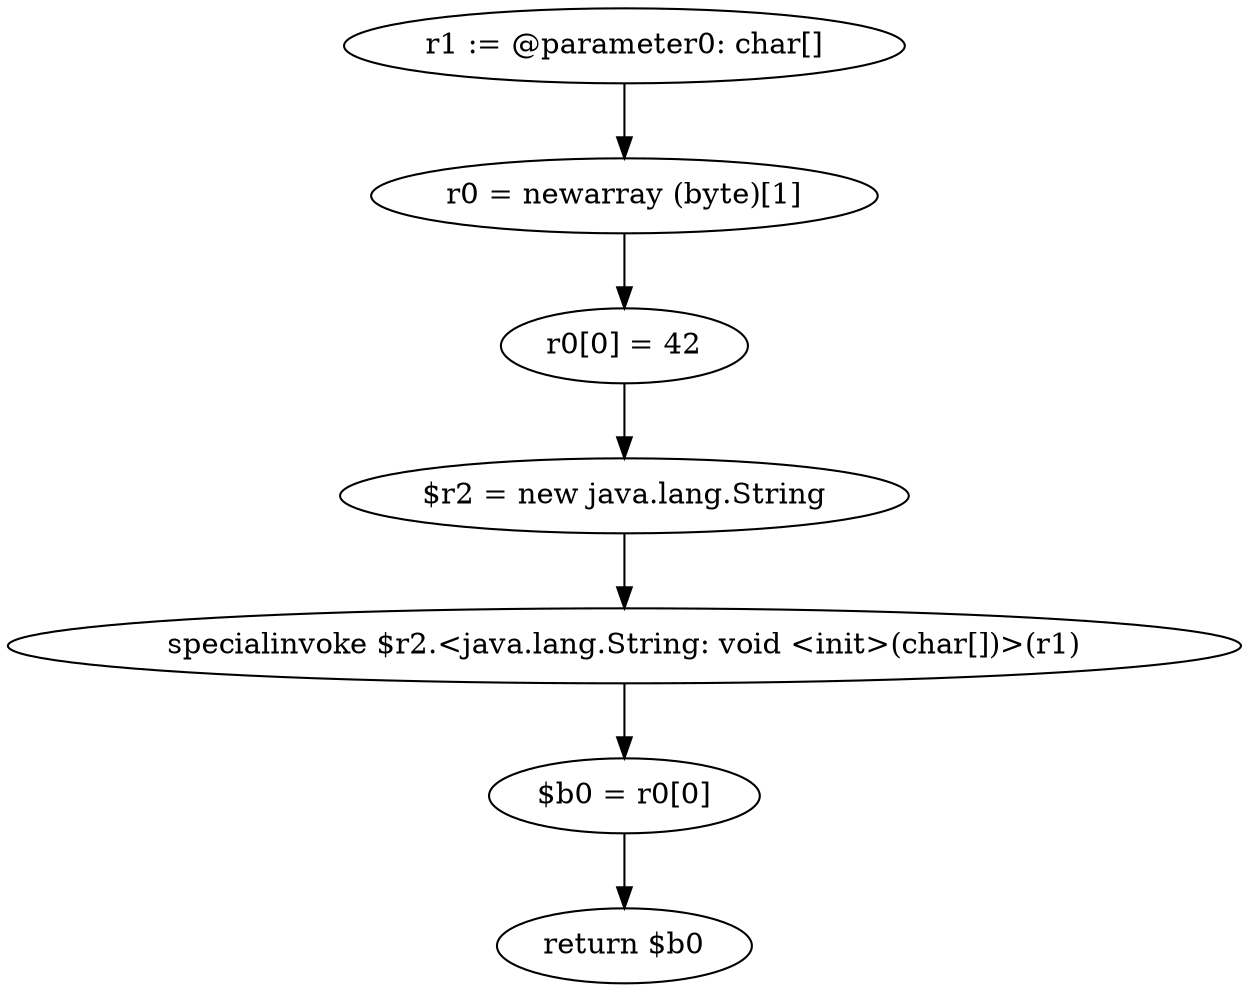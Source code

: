 digraph "unitGraph" {
    "r1 := @parameter0: char[]"
    "r0 = newarray (byte)[1]"
    "r0[0] = 42"
    "$r2 = new java.lang.String"
    "specialinvoke $r2.<java.lang.String: void <init>(char[])>(r1)"
    "$b0 = r0[0]"
    "return $b0"
    "r1 := @parameter0: char[]"->"r0 = newarray (byte)[1]";
    "r0 = newarray (byte)[1]"->"r0[0] = 42";
    "r0[0] = 42"->"$r2 = new java.lang.String";
    "$r2 = new java.lang.String"->"specialinvoke $r2.<java.lang.String: void <init>(char[])>(r1)";
    "specialinvoke $r2.<java.lang.String: void <init>(char[])>(r1)"->"$b0 = r0[0]";
    "$b0 = r0[0]"->"return $b0";
}
